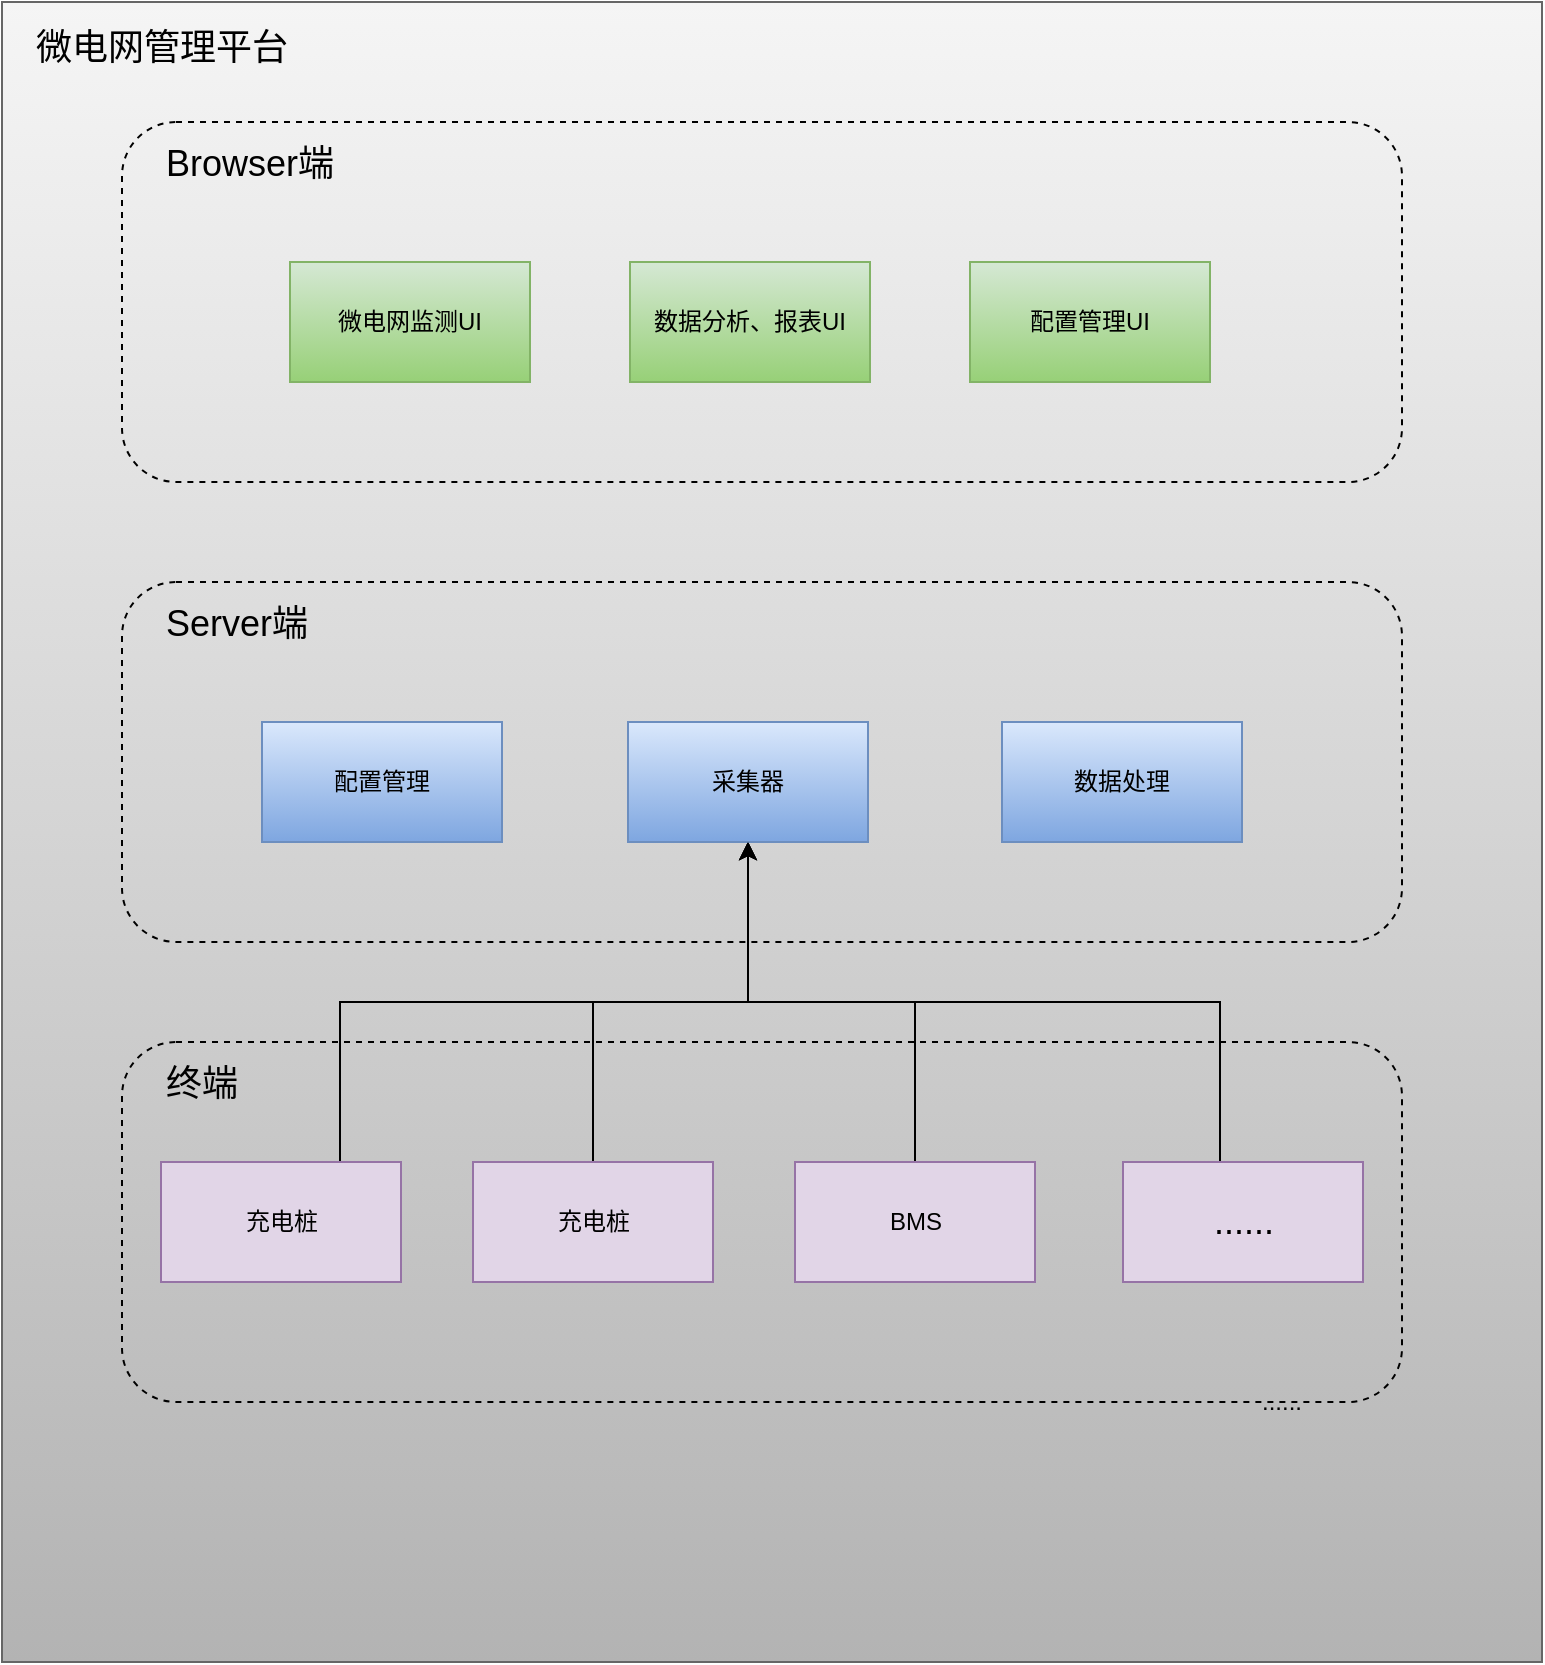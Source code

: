 <mxfile version="21.6.8" type="github">
  <diagram name="第 1 页" id="cHb1YN-oYYoYb4iAjXWB">
    <mxGraphModel dx="1426" dy="747" grid="1" gridSize="10" guides="1" tooltips="1" connect="1" arrows="1" fold="1" page="1" pageScale="1" pageWidth="827" pageHeight="1169" math="0" shadow="0">
      <root>
        <mxCell id="0" />
        <mxCell id="1" parent="0" />
        <mxCell id="2oPk_KFz5OO0q4OnI_3X-2" value="&amp;nbsp; &amp;nbsp;微电网管理平台" style="rounded=0;whiteSpace=wrap;html=1;fillColor=#f5f5f5;strokeColor=#666666;gradientColor=#b3b3b3;align=left;verticalAlign=top;fontSize=18;spacingTop=6;" vertex="1" parent="1">
          <mxGeometry x="40" y="30" width="770" height="830" as="geometry" />
        </mxCell>
        <mxCell id="Mm6SVChQ33-bJFCGCcxM-1" value="&amp;nbsp; &amp;nbsp; Browser端" style="rounded=1;whiteSpace=wrap;html=1;dashed=1;fillColor=none;align=left;verticalAlign=top;fontSize=18;spacingTop=4;" parent="1" vertex="1">
          <mxGeometry x="100" y="90" width="640" height="180" as="geometry" />
        </mxCell>
        <mxCell id="Mm6SVChQ33-bJFCGCcxM-3" value="微电网监测UI" style="rounded=0;whiteSpace=wrap;html=1;fillColor=#d5e8d4;gradientColor=#97d077;strokeColor=#82b366;" parent="1" vertex="1">
          <mxGeometry x="184" y="160" width="120" height="60" as="geometry" />
        </mxCell>
        <mxCell id="Mm6SVChQ33-bJFCGCcxM-4" value="配置管理UI" style="rounded=0;whiteSpace=wrap;html=1;fillColor=#d5e8d4;gradientColor=#97d077;strokeColor=#82b366;" parent="1" vertex="1">
          <mxGeometry x="524" y="160" width="120" height="60" as="geometry" />
        </mxCell>
        <mxCell id="Mm6SVChQ33-bJFCGCcxM-5" value="&amp;nbsp; &amp;nbsp; Server端" style="rounded=1;whiteSpace=wrap;html=1;dashed=1;fillColor=none;align=left;verticalAlign=top;fontSize=18;spacingTop=4;" parent="1" vertex="1">
          <mxGeometry x="100" y="320" width="640" height="180" as="geometry" />
        </mxCell>
        <mxCell id="Mm6SVChQ33-bJFCGCcxM-7" value="&amp;nbsp; &amp;nbsp; 终端" style="rounded=1;whiteSpace=wrap;html=1;dashed=1;fillColor=none;align=left;verticalAlign=top;fontSize=18;spacingTop=4;" parent="1" vertex="1">
          <mxGeometry x="100" y="550" width="640" height="180" as="geometry" />
        </mxCell>
        <mxCell id="2oPk_KFz5OO0q4OnI_3X-13" style="edgeStyle=orthogonalEdgeStyle;rounded=0;orthogonalLoop=1;jettySize=auto;html=1;entryX=0.5;entryY=1;entryDx=0;entryDy=0;" edge="1" parent="1" source="Mm6SVChQ33-bJFCGCcxM-6" target="Mm6SVChQ33-bJFCGCcxM-11">
          <mxGeometry relative="1" as="geometry">
            <Array as="points">
              <mxPoint x="209" y="530" />
              <mxPoint x="413" y="530" />
            </Array>
          </mxGeometry>
        </mxCell>
        <mxCell id="Mm6SVChQ33-bJFCGCcxM-6" value="充电桩" style="rounded=0;whiteSpace=wrap;html=1;fillColor=#e1d5e7;strokeColor=#9673a6;" parent="1" vertex="1">
          <mxGeometry x="119.5" y="610" width="120" height="60" as="geometry" />
        </mxCell>
        <mxCell id="2oPk_KFz5OO0q4OnI_3X-14" style="edgeStyle=orthogonalEdgeStyle;rounded=0;orthogonalLoop=1;jettySize=auto;html=1;entryX=0.5;entryY=1;entryDx=0;entryDy=0;" edge="1" parent="1" source="Mm6SVChQ33-bJFCGCcxM-8" target="Mm6SVChQ33-bJFCGCcxM-11">
          <mxGeometry relative="1" as="geometry" />
        </mxCell>
        <mxCell id="Mm6SVChQ33-bJFCGCcxM-8" value="充电桩" style="rounded=0;whiteSpace=wrap;html=1;fillColor=#e1d5e7;strokeColor=#9673a6;" parent="1" vertex="1">
          <mxGeometry x="275.5" y="610" width="120" height="60" as="geometry" />
        </mxCell>
        <mxCell id="2oPk_KFz5OO0q4OnI_3X-15" style="edgeStyle=orthogonalEdgeStyle;rounded=0;orthogonalLoop=1;jettySize=auto;html=1;entryX=0.5;entryY=1;entryDx=0;entryDy=0;" edge="1" parent="1" source="Mm6SVChQ33-bJFCGCcxM-9" target="Mm6SVChQ33-bJFCGCcxM-11">
          <mxGeometry relative="1" as="geometry" />
        </mxCell>
        <mxCell id="Mm6SVChQ33-bJFCGCcxM-9" value="BMS" style="rounded=0;whiteSpace=wrap;html=1;fillColor=#e1d5e7;strokeColor=#9673a6;" parent="1" vertex="1">
          <mxGeometry x="436.5" y="610" width="120" height="60" as="geometry" />
        </mxCell>
        <mxCell id="Mm6SVChQ33-bJFCGCcxM-10" value="......" style="text;html=1;strokeColor=none;fillColor=none;align=center;verticalAlign=middle;whiteSpace=wrap;rounded=0;" parent="1" vertex="1">
          <mxGeometry x="650" y="715" width="60" height="30" as="geometry" />
        </mxCell>
        <mxCell id="Mm6SVChQ33-bJFCGCcxM-11" value="采集器" style="rounded=0;whiteSpace=wrap;html=1;fillColor=#dae8fc;gradientColor=#7ea6e0;strokeColor=#6c8ebf;" parent="1" vertex="1">
          <mxGeometry x="353" y="390" width="120" height="60" as="geometry" />
        </mxCell>
        <mxCell id="Mm6SVChQ33-bJFCGCcxM-12" value="数据处理" style="rounded=0;whiteSpace=wrap;html=1;fillColor=#dae8fc;gradientColor=#7ea6e0;strokeColor=#6c8ebf;" parent="1" vertex="1">
          <mxGeometry x="540" y="390" width="120" height="60" as="geometry" />
        </mxCell>
        <mxCell id="Mm6SVChQ33-bJFCGCcxM-13" value="配置管理" style="rounded=0;whiteSpace=wrap;html=1;fillColor=#dae8fc;gradientColor=#7ea6e0;strokeColor=#6c8ebf;" parent="1" vertex="1">
          <mxGeometry x="170" y="390" width="120" height="60" as="geometry" />
        </mxCell>
        <mxCell id="Mm6SVChQ33-bJFCGCcxM-14" value="数据分析、报表UI" style="rounded=0;whiteSpace=wrap;html=1;fillColor=#d5e8d4;gradientColor=#97d077;strokeColor=#82b366;" parent="1" vertex="1">
          <mxGeometry x="354" y="160" width="120" height="60" as="geometry" />
        </mxCell>
        <mxCell id="2oPk_KFz5OO0q4OnI_3X-16" style="edgeStyle=orthogonalEdgeStyle;rounded=0;orthogonalLoop=1;jettySize=auto;html=1;entryX=0.5;entryY=1;entryDx=0;entryDy=0;" edge="1" parent="1" target="Mm6SVChQ33-bJFCGCcxM-11">
          <mxGeometry relative="1" as="geometry">
            <mxPoint x="649" y="625" as="sourcePoint" />
            <Array as="points">
              <mxPoint x="649" y="530" />
              <mxPoint x="413" y="530" />
            </Array>
          </mxGeometry>
        </mxCell>
        <mxCell id="2oPk_KFz5OO0q4OnI_3X-17" value="......" style="rounded=0;whiteSpace=wrap;html=1;fillColor=#e1d5e7;strokeColor=#9673a6;fontSize=18;" vertex="1" parent="1">
          <mxGeometry x="600.5" y="610" width="120" height="60" as="geometry" />
        </mxCell>
      </root>
    </mxGraphModel>
  </diagram>
</mxfile>
